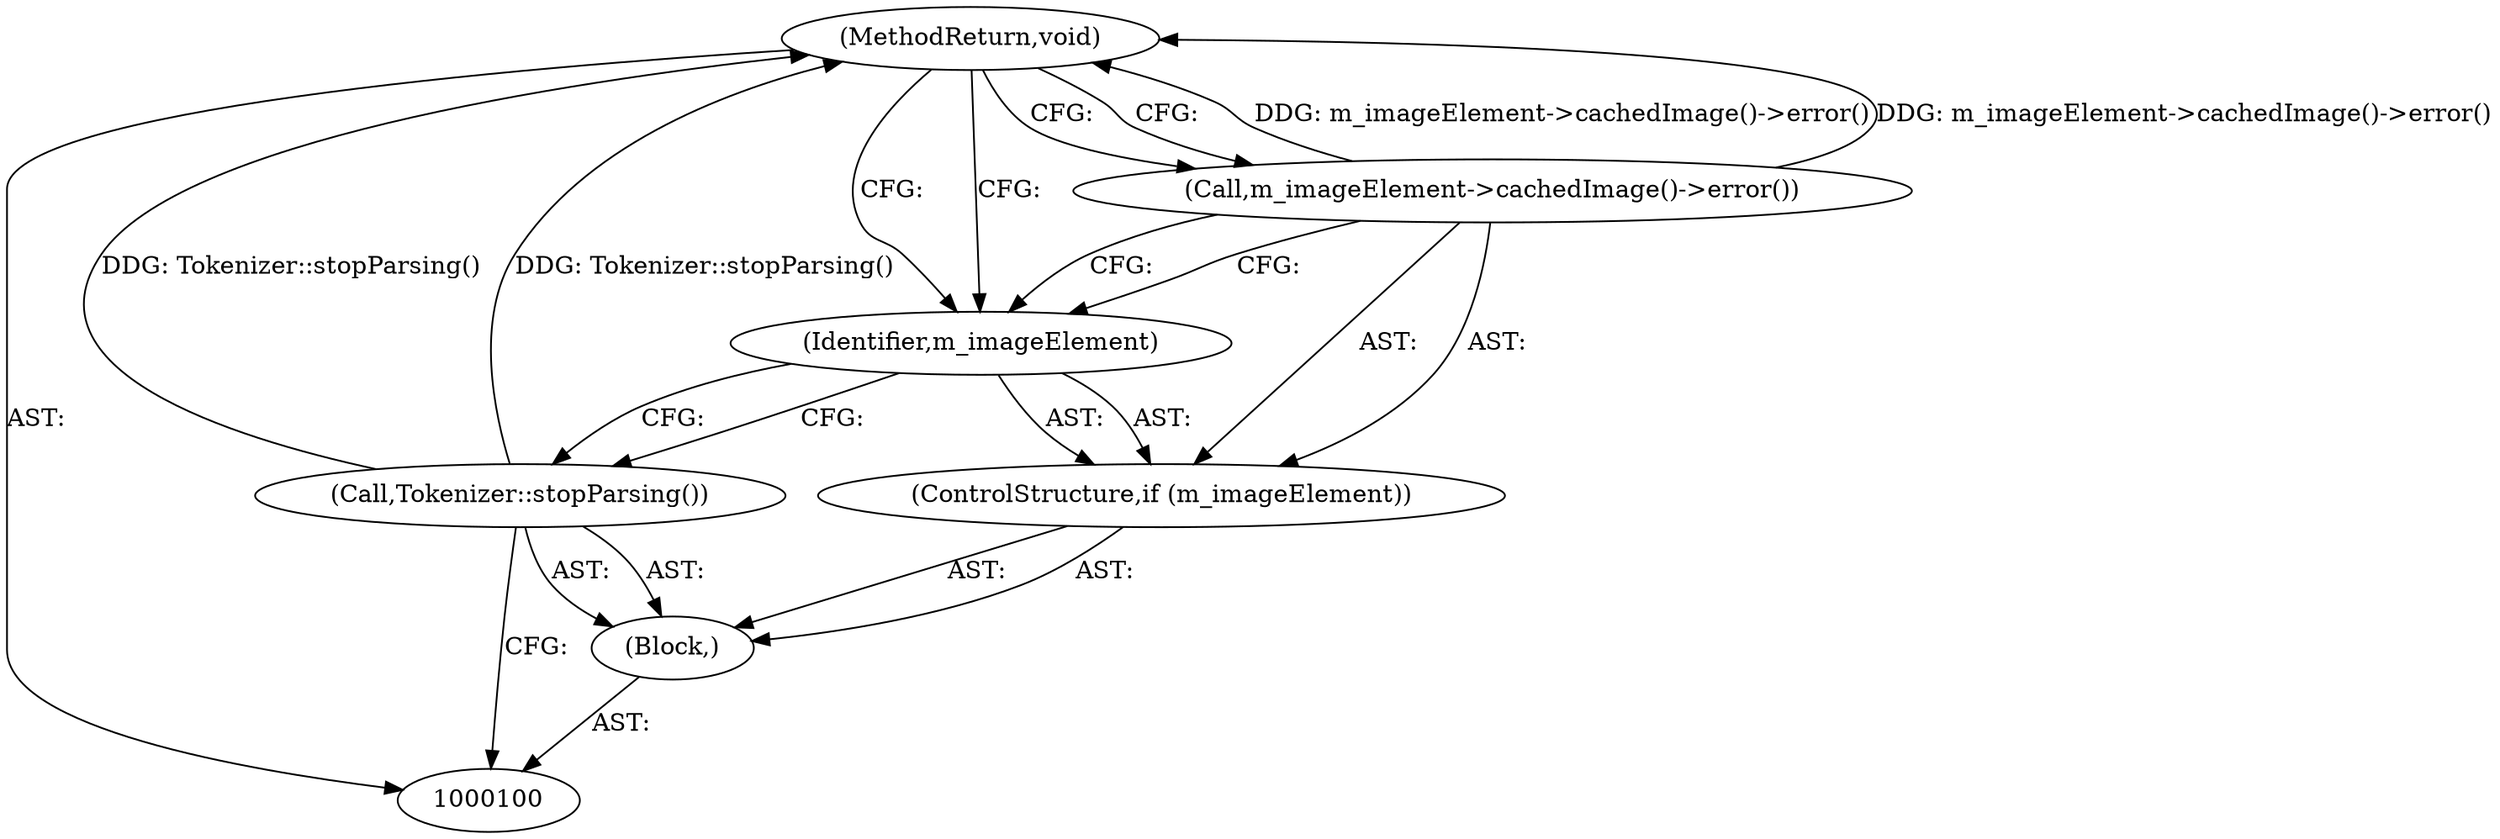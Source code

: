 digraph "0_Chrome_b8a29dc352cfcbc8d1d6476b07a483bec18e6808_0" {
"1000106" [label="(MethodReturn,void)"];
"1000101" [label="(Block,)"];
"1000102" [label="(Call,Tokenizer::stopParsing())"];
"1000103" [label="(ControlStructure,if (m_imageElement))"];
"1000104" [label="(Identifier,m_imageElement)"];
"1000105" [label="(Call,m_imageElement->cachedImage()->error())"];
"1000106" -> "1000100"  [label="AST: "];
"1000106" -> "1000105"  [label="CFG: "];
"1000106" -> "1000104"  [label="CFG: "];
"1000105" -> "1000106"  [label="DDG: m_imageElement->cachedImage()->error()"];
"1000102" -> "1000106"  [label="DDG: Tokenizer::stopParsing()"];
"1000101" -> "1000100"  [label="AST: "];
"1000102" -> "1000101"  [label="AST: "];
"1000103" -> "1000101"  [label="AST: "];
"1000102" -> "1000101"  [label="AST: "];
"1000102" -> "1000100"  [label="CFG: "];
"1000104" -> "1000102"  [label="CFG: "];
"1000102" -> "1000106"  [label="DDG: Tokenizer::stopParsing()"];
"1000103" -> "1000101"  [label="AST: "];
"1000104" -> "1000103"  [label="AST: "];
"1000105" -> "1000103"  [label="AST: "];
"1000104" -> "1000103"  [label="AST: "];
"1000104" -> "1000102"  [label="CFG: "];
"1000105" -> "1000104"  [label="CFG: "];
"1000106" -> "1000104"  [label="CFG: "];
"1000105" -> "1000103"  [label="AST: "];
"1000105" -> "1000104"  [label="CFG: "];
"1000106" -> "1000105"  [label="CFG: "];
"1000105" -> "1000106"  [label="DDG: m_imageElement->cachedImage()->error()"];
}
